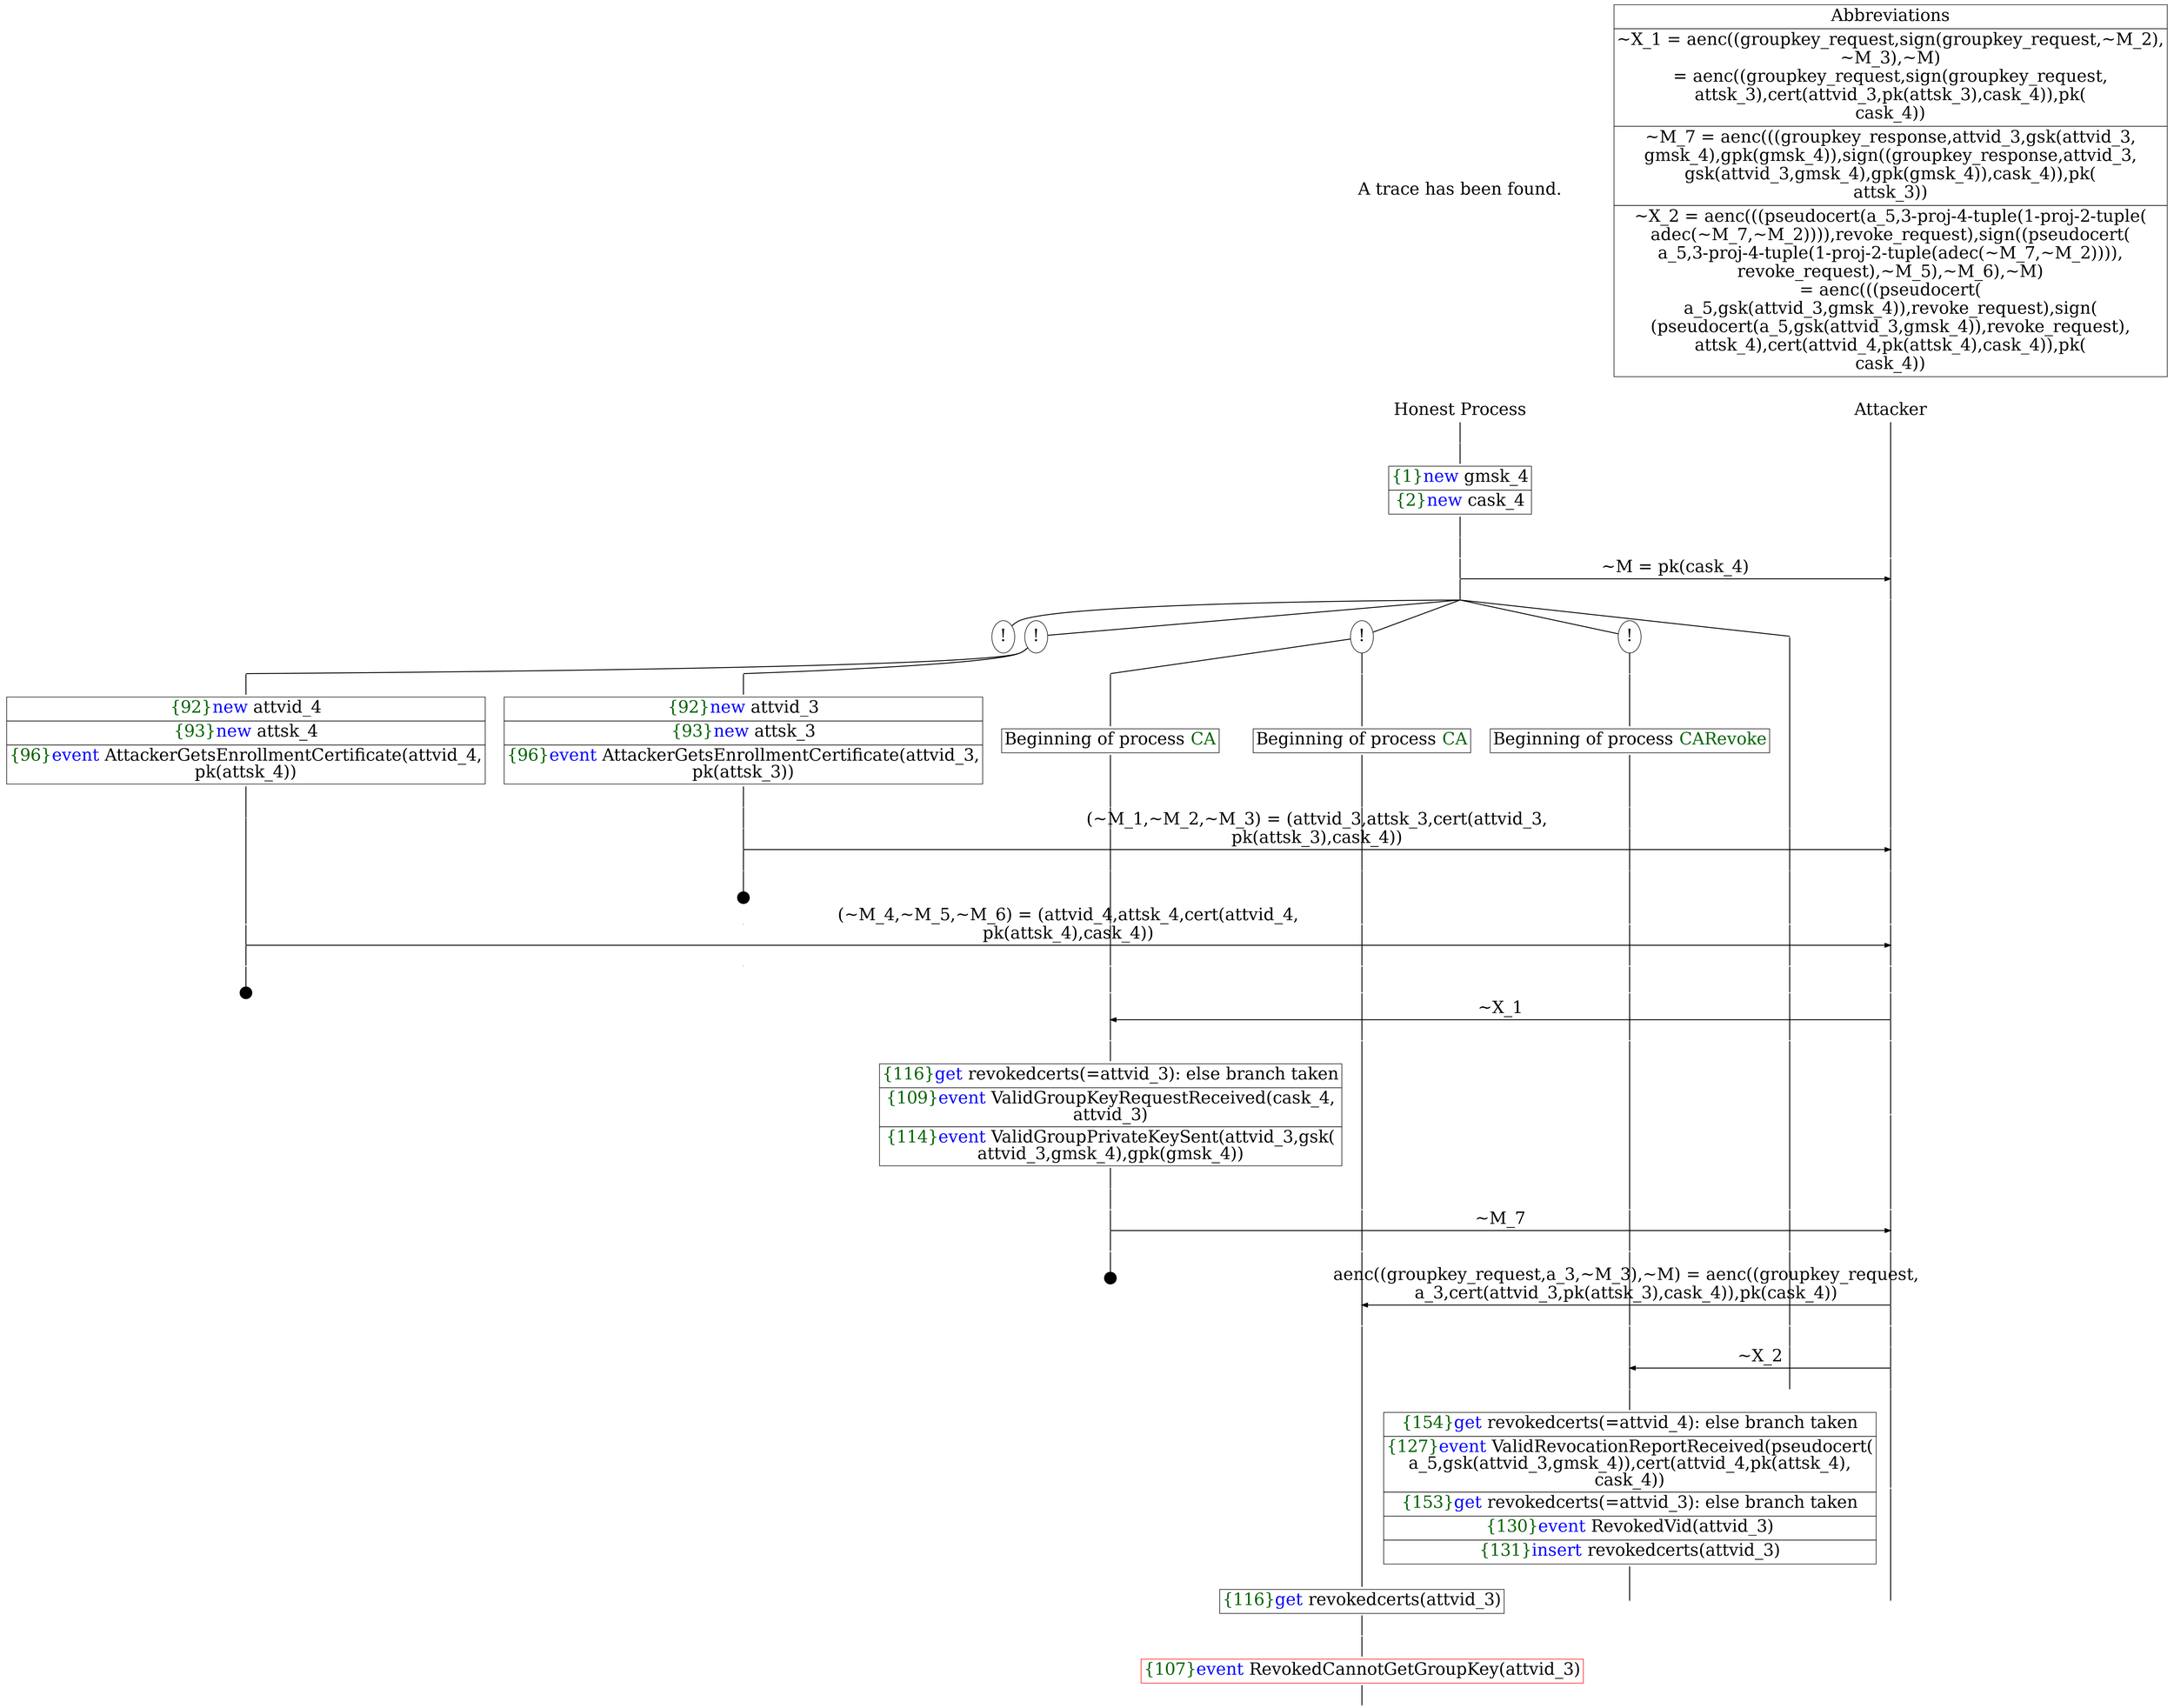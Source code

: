digraph {
graph [ordering = out]
edge [arrowhead = none, penwidth = 1.6, fontsize = 30]
node [shape = point, width = 0, height = 0, fontsize = 30]
Trace [label = <A trace has been found.<br/>
>, shape = plaintext]
P0__0 [label = "Honest Process", shape = plaintext]
P__0 [label = "Attacker", shape = plaintext]
Trace -> P0__0 [label = "", style = invisible, weight = 100]{rank = same; P0__0 P__0}
P0__0 -> P0__1 [label = <>, weight = 100]
P0__1 -> P0__2 [label = <>, weight = 100]
P0__2 [shape = plaintext, label = <<TABLE BORDER="0" CELLBORDER="1" CELLSPACING="0" CELLPADDING="4"> <TR><TD><FONT COLOR="darkgreen">{1}</FONT><FONT COLOR="blue">new </FONT>gmsk_4</TD></TR><TR><TD><FONT COLOR="darkgreen">{2}</FONT><FONT COLOR="blue">new </FONT>cask_4</TD></TR></TABLE>>]
P0__2 -> P0__3 [label = <>, weight = 100]
P0__3 -> P0__4 [label = <>, weight = 100]
P__0 -> P__1 [label = <>, weight = 100]
{rank = same; P__1 P0__4}
P0__4 -> P0__5 [label = <>, weight = 100]
P__1 -> P__2 [label = <>, weight = 100]
{rank = same; P__2 P0__5}
P0__5 -> P__2 [label = <~M = pk(cask_4)>, arrowhead = normal]
P0__5 -> P0__6 [label = <>, weight = 100]
P__2 -> P__3 [label = <>, weight = 100]
{rank = same; P__3 P0__6}
/*RPar */
P0__6 -> P0_4__6 [label = <>]
P0__6 -> P0_3__6 [label = <>]
P0__6 -> P0_2__6 [label = <>]
P0__6 -> P0_1__6 [label = <>]
P0__6 -> P0_0__6 [label = <>]
P0__6 [label = "", fixedsize = false, width = 0, height = 0, shape = none]
{rank = same; P0_0__6 P0_1__6 P0_2__6 P0_3__6 P0_4__6}
P0_1__6 [label = "!", shape = ellipse]
P0_1_0__6 [label = "", fixedsize = false, width = 0, height = 0, shape = none]
P0_1__6 -> P0_1_0__6 [label = <>, weight = 100]
P0_1_0__6 -> P0_1_0__7 [label = <>, weight = 100]
P0_1_0__7 [shape = plaintext, label = <<TABLE BORDER="0" CELLBORDER="1" CELLSPACING="0" CELLPADDING="4"> <TR><TD>Beginning of process <FONT COLOR="darkgreen">CARevoke</FONT></TD></TR></TABLE>>]
P0_1_0__7 -> P0_1_0__8 [label = <>, weight = 100]
P0_2__6 [label = "!", shape = ellipse]
{rank = same; P0_2_1__6 P0_2_0__6}
P0_2_1__6 [label = "", fixedsize = false, width = 0, height = 0, shape = none]
P0_2__6 -> P0_2_1__6 [label = <>]
P0_2_0__6 [label = "", fixedsize = false, width = 0, height = 0, shape = none]
P0_2__6 -> P0_2_0__6 [label = <>]
P0_2_0__6 -> P0_2_0__7 [label = <>, weight = 100]
P0_2_0__7 [shape = plaintext, label = <<TABLE BORDER="0" CELLBORDER="1" CELLSPACING="0" CELLPADDING="4"> <TR><TD>Beginning of process <FONT COLOR="darkgreen">CA</FONT></TD></TR></TABLE>>]
P0_2_0__7 -> P0_2_0__8 [label = <>, weight = 100]
P0_2_1__6 -> P0_2_1__7 [label = <>, weight = 100]
P0_2_1__7 [shape = plaintext, label = <<TABLE BORDER="0" CELLBORDER="1" CELLSPACING="0" CELLPADDING="4"> <TR><TD>Beginning of process <FONT COLOR="darkgreen">CA</FONT></TD></TR></TABLE>>]
P0_2_1__7 -> P0_2_1__8 [label = <>, weight = 100]
P0_3__6 [label = "!", shape = ellipse]
{rank = same; P0_3_1__6 P0_3_0__6}
P0_3_1__6 [label = "", fixedsize = false, width = 0, height = 0, shape = none]
P0_3__6 -> P0_3_1__6 [label = <>]
P0_3_0__6 [label = "", fixedsize = false, width = 0, height = 0, shape = none]
P0_3__6 -> P0_3_0__6 [label = <>]
P0_3_0__6 -> P0_3_0__7 [label = <>, weight = 100]
P0_3_0__7 [shape = plaintext, label = <<TABLE BORDER="0" CELLBORDER="1" CELLSPACING="0" CELLPADDING="4"> <TR><TD><FONT COLOR="darkgreen">{92}</FONT><FONT COLOR="blue">new </FONT>attvid_3</TD></TR><TR><TD><FONT COLOR="darkgreen">{93}</FONT><FONT COLOR="blue">new </FONT>attsk_3</TD></TR><TR><TD><FONT COLOR="darkgreen">{96}</FONT><FONT COLOR="blue">event</FONT> AttackerGetsEnrollmentCertificate(attvid_3,<br/>
pk(attsk_3))</TD></TR></TABLE>>]
P0_3_0__7 -> P0_3_0__8 [label = <>, weight = 100]
P0_3_0__8 -> P0_3_0__9 [label = <>, weight = 100]
P0_2_1__8 -> P0_2_1__9 [label = <>, weight = 100]
P0_2_0__8 -> P0_2_0__9 [label = <>, weight = 100]
P0_1_0__8 -> P0_1_0__9 [label = <>, weight = 100]
P0_0__6 -> P0_0__7 [label = <>, weight = 100]
P__3 -> P__4 [label = <>, weight = 100]
{rank = same; P__4 P0_0__7 P0_1_0__9 P0_2_0__9 P0_2_1__9 P0_3_0__9}
P0_3_0__9 -> P0_3_0__10 [label = <>, weight = 100]
P__4 -> P__5 [label = <>, weight = 100]
{rank = same; P__5 P0_3_0__10}
P0_3_0__10 -> P__5 [label = <(~M_1,~M_2,~M_3) = (attvid_3,attsk_3,cert(attvid_3,<br/>
pk(attsk_3),cask_4))>, arrowhead = normal]
P0_3_0__10 -> P0_3_0__11 [label = <>, weight = 100]
P0_2_1__9 -> P0_2_1__10 [label = <>, weight = 100]
P0_2_0__9 -> P0_2_0__10 [label = <>, weight = 100]
P0_1_0__9 -> P0_1_0__10 [label = <>, weight = 100]
P0_0__7 -> P0_0__8 [label = <>, weight = 100]
P__5 -> P__6 [label = <>, weight = 100]
{rank = same; P__6 P0_0__8 P0_1_0__10 P0_2_0__10 P0_2_1__10 P0_3_0__11}
P0_3_0__12 [label = "", width = 0.3, height = 0.3]
P0_3_0__11 -> P0_3_0__12 [label = <>, weight = 100]
P0_3_1__6 -> P0_3_1__7 [label = <>, weight = 100]
P0_3_1__7 [shape = plaintext, label = <<TABLE BORDER="0" CELLBORDER="1" CELLSPACING="0" CELLPADDING="4"> <TR><TD><FONT COLOR="darkgreen">{92}</FONT><FONT COLOR="blue">new </FONT>attvid_4</TD></TR><TR><TD><FONT COLOR="darkgreen">{93}</FONT><FONT COLOR="blue">new </FONT>attsk_4</TD></TR><TR><TD><FONT COLOR="darkgreen">{96}</FONT><FONT COLOR="blue">event</FONT> AttackerGetsEnrollmentCertificate(attvid_4,<br/>
pk(attsk_4))</TD></TR></TABLE>>]
P0_3_1__7 -> P0_3_1__8 [label = <>, weight = 100]
P0_3_1__8 -> P0_3_1__9 [label = <>, weight = 100]
P0_3_0__13 [label = "", style = invisible]
P0_3_0__12 -> P0_3_0__13 [label = <>, weight = 100, style = invisible]
P0_2_1__10 -> P0_2_1__11 [label = <>, weight = 100]
P0_2_0__10 -> P0_2_0__11 [label = <>, weight = 100]
P0_1_0__10 -> P0_1_0__11 [label = <>, weight = 100]
P0_0__8 -> P0_0__9 [label = <>, weight = 100]
P__6 -> P__7 [label = <>, weight = 100]
{rank = same; P__7 P0_0__9 P0_1_0__11 P0_2_0__11 P0_2_1__11 P0_3_0__13 P0_3_1__9}
P0_3_1__9 -> P0_3_1__10 [label = <>, weight = 100]
P__7 -> P__8 [label = <>, weight = 100]
{rank = same; P__8 P0_3_1__10}
P0_3_1__10 -> P__8 [label = <(~M_4,~M_5,~M_6) = (attvid_4,attsk_4,cert(attvid_4,<br/>
pk(attsk_4),cask_4))>, arrowhead = normal]
P0_3_1__10 -> P0_3_1__11 [label = <>, weight = 100]
P0_3_0__14 [label = "", style = invisible]
P0_3_0__13 -> P0_3_0__14 [label = <>, weight = 100, style = invisible]
P0_2_1__11 -> P0_2_1__12 [label = <>, weight = 100]
P0_2_0__11 -> P0_2_0__12 [label = <>, weight = 100]
P0_1_0__11 -> P0_1_0__12 [label = <>, weight = 100]
P0_0__9 -> P0_0__10 [label = <>, weight = 100]
P__8 -> P__9 [label = <>, weight = 100]
{rank = same; P__9 P0_0__10 P0_1_0__12 P0_2_0__12 P0_2_1__12 P0_3_0__14 P0_3_1__11}
P0_3_1__12 [label = "", width = 0.3, height = 0.3]
P0_3_1__11 -> P0_3_1__12 [label = <>, weight = 100]
P0_4__6 [label = "!", shape = ellipse]
P0_2_1__12 -> P0_2_1__13 [label = <>, weight = 100]
P0_2_0__12 -> P0_2_0__13 [label = <>, weight = 100]
P0_1_0__12 -> P0_1_0__13 [label = <>, weight = 100]
P0_0__10 -> P0_0__11 [label = <>, weight = 100]
P__9 -> P__10 [label = <>, weight = 100]
{rank = same; P__10 P0_0__11 P0_1_0__13 P0_2_0__13 P0_2_1__13}
P0_2_1__13 -> P0_2_1__14 [label = <>, weight = 100]
P__10 -> P__11 [label = <>, weight = 100]
{rank = same; P__11 P0_2_1__14}
P0_2_1__14 -> P__11 [label = <~X_1>, dir = back, arrowhead = normal]
P0_2_1__14 -> P0_2_1__15 [label = <>, weight = 100]
P0_2_0__13 -> P0_2_0__14 [label = <>, weight = 100]
P0_1_0__13 -> P0_1_0__14 [label = <>, weight = 100]
P0_0__11 -> P0_0__12 [label = <>, weight = 100]
P__11 -> P__12 [label = <>, weight = 100]
{rank = same; P__12 P0_0__12 P0_1_0__14 P0_2_0__14 P0_2_1__15}
P0_2_1__15 -> P0_2_1__16 [label = <>, weight = 100]
P0_2_1__16 [shape = plaintext, label = <<TABLE BORDER="0" CELLBORDER="1" CELLSPACING="0" CELLPADDING="4"> <TR><TD><FONT COLOR="darkgreen">{116}</FONT><FONT COLOR="blue">get</FONT> revokedcerts(=attvid_3): else branch taken<br/>
</TD></TR><TR><TD><FONT COLOR="darkgreen">{109}</FONT><FONT COLOR="blue">event</FONT> ValidGroupKeyRequestReceived(cask_4,<br/>
attvid_3)</TD></TR><TR><TD><FONT COLOR="darkgreen">{114}</FONT><FONT COLOR="blue">event</FONT> ValidGroupPrivateKeySent(attvid_3,gsk(<br/>
attvid_3,gmsk_4),gpk(gmsk_4))</TD></TR></TABLE>>]
P0_2_1__16 -> P0_2_1__17 [label = <>, weight = 100]
P__12 -> P__13 [label = <>, weight = 100]
{rank = same; P__13 P0_2_1__16}
P0_2_1__17 -> P0_2_1__18 [label = <>, weight = 100]
P0_2_0__14 -> P0_2_0__15 [label = <>, weight = 100]
P0_1_0__14 -> P0_1_0__15 [label = <>, weight = 100]
P0_0__12 -> P0_0__13 [label = <>, weight = 100]
P__13 -> P__14 [label = <>, weight = 100]
{rank = same; P__14 P0_0__13 P0_1_0__15 P0_2_0__15 P0_2_1__18}
P0_2_1__18 -> P0_2_1__19 [label = <>, weight = 100]
P__14 -> P__15 [label = <>, weight = 100]
{rank = same; P__15 P0_2_1__19}
P0_2_1__19 -> P__15 [label = <~M_7>, arrowhead = normal]
P0_2_1__19 -> P0_2_1__20 [label = <>, weight = 100]
P0_2_0__15 -> P0_2_0__16 [label = <>, weight = 100]
P0_1_0__15 -> P0_1_0__16 [label = <>, weight = 100]
P0_0__13 -> P0_0__14 [label = <>, weight = 100]
P__15 -> P__16 [label = <>, weight = 100]
{rank = same; P__16 P0_0__14 P0_1_0__16 P0_2_0__16 P0_2_1__20}
P0_2_1__21 [label = "", width = 0.3, height = 0.3]
P0_2_1__20 -> P0_2_1__21 [label = <>, weight = 100]
P0_2_0__16 -> P0_2_0__17 [label = <>, weight = 100]
P0_1_0__16 -> P0_1_0__17 [label = <>, weight = 100]
P0_0__14 -> P0_0__15 [label = <>, weight = 100]
P__16 -> P__17 [label = <>, weight = 100]
{rank = same; P__17 P0_0__15 P0_1_0__17 P0_2_0__17}
P0_2_0__17 -> P0_2_0__18 [label = <>, weight = 100]
P__17 -> P__18 [label = <>, weight = 100]
{rank = same; P__18 P0_2_0__18}
P0_2_0__18 -> P__18 [label = <aenc((groupkey_request,a_3,~M_3),~M) = aenc((groupkey_request,<br/>
a_3,cert(attvid_3,pk(attsk_3),cask_4)),pk(cask_4))>, dir = back, arrowhead = normal]
P0_2_0__18 -> P0_2_0__19 [label = <>, weight = 100]
P0_1_0__17 -> P0_1_0__18 [label = <>, weight = 100]
P0_0__15 -> P0_0__16 [label = <>, weight = 100]
P__18 -> P__19 [label = <>, weight = 100]
{rank = same; P__19 P0_0__16 P0_1_0__18 P0_2_0__19}
P0_1_0__18 -> P0_1_0__19 [label = <>, weight = 100]
P0_0__16 -> P0_0__17 [label = <>, weight = 100]
P__19 -> P__20 [label = <>, weight = 100]
{rank = same; P__20 P0_0__17 P0_1_0__19}
P0_1_0__19 -> P0_1_0__20 [label = <>, weight = 100]
P__20 -> P__21 [label = <>, weight = 100]
{rank = same; P__21 P0_1_0__20}
P0_1_0__20 -> P__21 [label = <~X_2>, dir = back, arrowhead = normal]
P0_1_0__20 -> P0_1_0__21 [label = <>, weight = 100]
P0_0__17 -> P0_0__18 [label = <>, weight = 100]
P__21 -> P__22 [label = <>, weight = 100]
{rank = same; P__22 P0_0__18 P0_1_0__21}
P0_1_0__21 -> P0_1_0__22 [label = <>, weight = 100]
P0_1_0__22 [shape = plaintext, label = <<TABLE BORDER="0" CELLBORDER="1" CELLSPACING="0" CELLPADDING="4"> <TR><TD><FONT COLOR="darkgreen">{154}</FONT><FONT COLOR="blue">get</FONT> revokedcerts(=attvid_4): else branch taken<br/>
</TD></TR><TR><TD><FONT COLOR="darkgreen">{127}</FONT><FONT COLOR="blue">event</FONT> ValidRevocationReportReceived(pseudocert(<br/>
a_5,gsk(attvid_3,gmsk_4)),cert(attvid_4,pk(attsk_4),<br/>
cask_4))</TD></TR><TR><TD><FONT COLOR="darkgreen">{153}</FONT><FONT COLOR="blue">get</FONT> revokedcerts(=attvid_3): else branch taken<br/>
</TD></TR><TR><TD><FONT COLOR="darkgreen">{130}</FONT><FONT COLOR="blue">event</FONT> RevokedVid(attvid_3)</TD></TR><TR><TD><FONT COLOR="darkgreen">{131}</FONT><FONT COLOR="blue">insert </FONT>revokedcerts(attvid_3)</TD></TR></TABLE>>]
P0_1_0__22 -> P0_1_0__23 [label = <>, weight = 100]
P__22 -> P__23 [label = <>, weight = 100]
{rank = same; P__23 P0_1_0__22}
P0_2_0__19 -> P0_2_0__20 [label = <>, weight = 100]
P0_2_0__20 [shape = plaintext, label = <<TABLE BORDER="0" CELLBORDER="1" CELLSPACING="0" CELLPADDING="4"> <TR><TD><FONT COLOR="darkgreen">{116}</FONT><FONT COLOR="blue">get </FONT>revokedcerts(attvid_3)</TD></TR></TABLE>>]
P0_2_0__20 -> P0_2_0__21 [label = <>, weight = 100]
P__23 -> P__24 [label = <>, weight = 100]
{rank = same; P__24 P0_2_0__20}
P0_2_0__21 -> P0_2_0__22 [label = <>, weight = 100]
P0_2_0__22 [color = red, shape = plaintext, label = <<TABLE BORDER="0" CELLBORDER="1" CELLSPACING="0" CELLPADDING="4"> <TR><TD><FONT COLOR="darkgreen">{107}</FONT><FONT COLOR="blue">event</FONT> RevokedCannotGetGroupKey(attvid_3)</TD></TR></TABLE>>]
P0_2_0__22 -> P0_2_0__23 [label = <>, weight = 100]
Abbrev [shape = plaintext, label = <<TABLE BORDER="0" CELLBORDER="1" CELLSPACING="0" CELLPADDING="4"><TR> <TD> Abbreviations </TD></TR><TR><TD>~X_1 = aenc((groupkey_request,sign(groupkey_request,~M_2),<br/>
~M_3),~M)<br/>
= aenc((groupkey_request,sign(groupkey_request,<br/>
attsk_3),cert(attvid_3,pk(attsk_3),cask_4)),pk(<br/>
cask_4))</TD></TR><TR><TD>~M_7 = aenc(((groupkey_response,attvid_3,gsk(attvid_3,<br/>
gmsk_4),gpk(gmsk_4)),sign((groupkey_response,attvid_3,<br/>
gsk(attvid_3,gmsk_4),gpk(gmsk_4)),cask_4)),pk(<br/>
attsk_3))</TD></TR><TR><TD>~X_2 = aenc(((pseudocert(a_5,3-proj-4-tuple(1-proj-2-tuple(<br/>
adec(~M_7,~M_2)))),revoke_request),sign((pseudocert(<br/>
a_5,3-proj-4-tuple(1-proj-2-tuple(adec(~M_7,~M_2)))),<br/>
revoke_request),~M_5),~M_6),~M)<br/>
= aenc(((pseudocert(<br/>
a_5,gsk(attvid_3,gmsk_4)),revoke_request),sign(<br/>
(pseudocert(a_5,gsk(attvid_3,gmsk_4)),revoke_request),<br/>
attsk_4),cert(attvid_4,pk(attsk_4),cask_4)),pk(<br/>
cask_4))</TD></TR></TABLE>>]Abbrev -> P__0 [style = invisible, weight =100]}